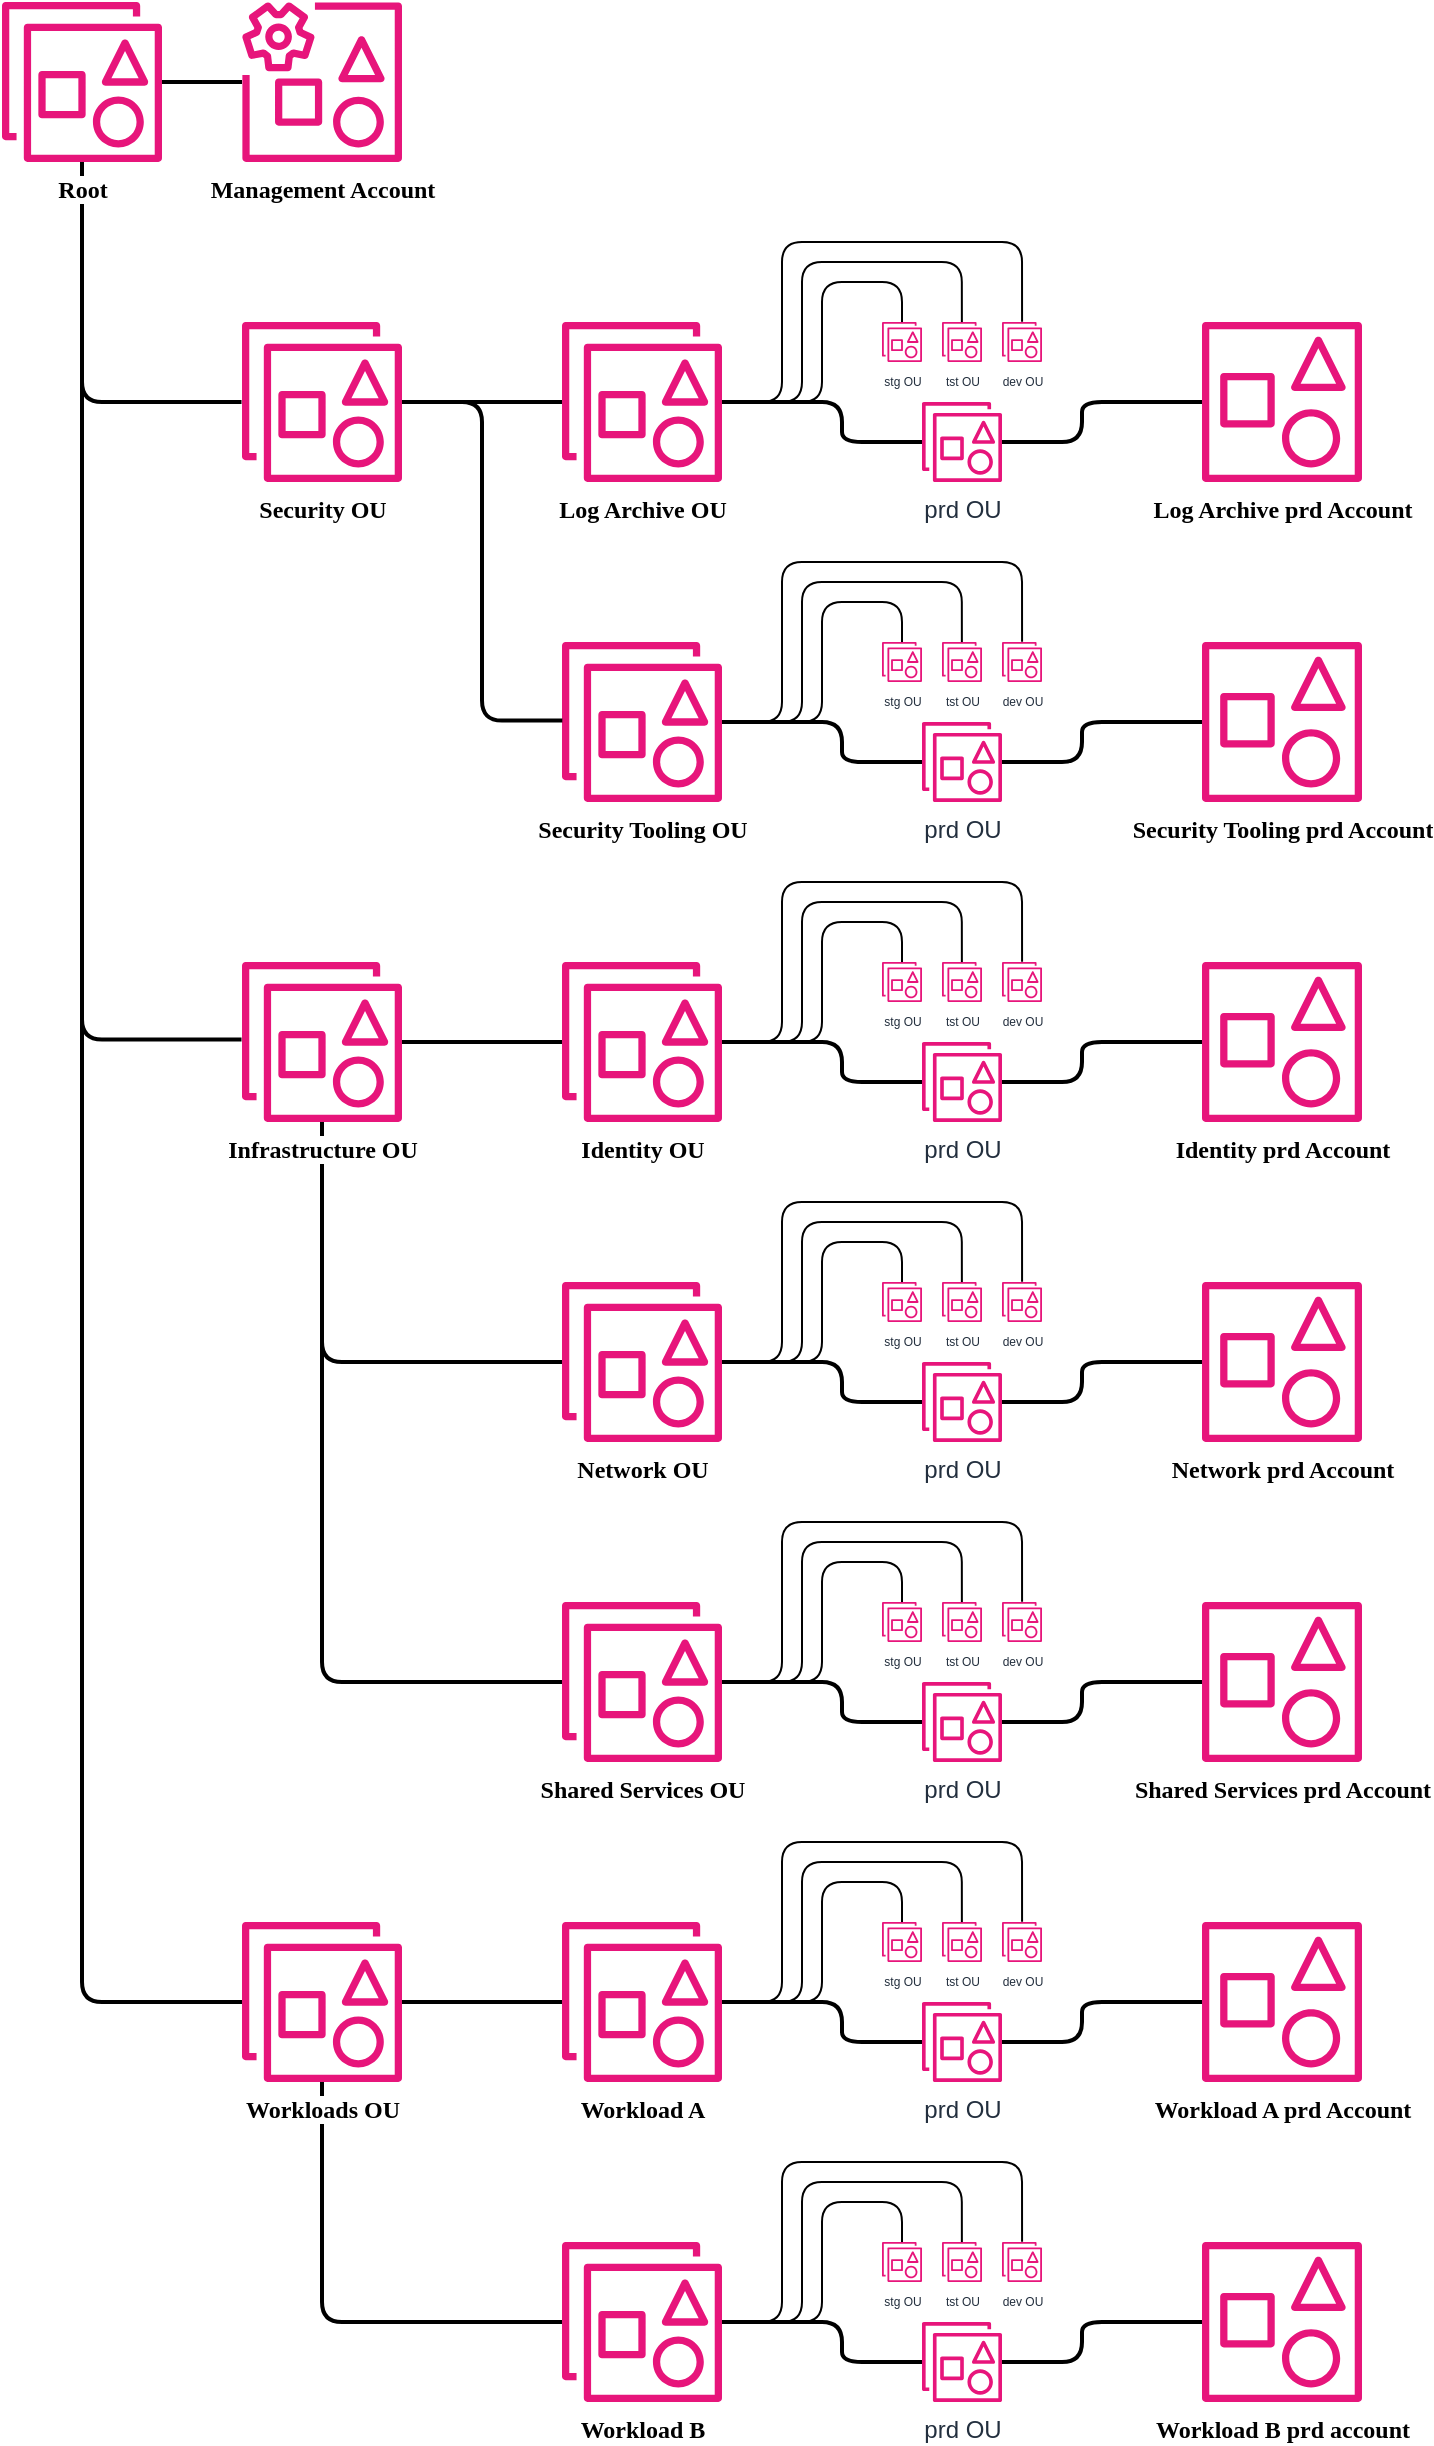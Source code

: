 <mxfile version="28.0.7">
  <diagram name="Page-1" id="s8bUbqmI-ez_2oZm3hSs">
    <mxGraphModel dx="2514" dy="1760" grid="1" gridSize="10" guides="1" tooltips="1" connect="1" arrows="1" fold="1" page="1" pageScale="1" pageWidth="850" pageHeight="1100" math="0" shadow="0">
      <root>
        <mxCell id="0" />
        <mxCell id="1" parent="0" />
        <mxCell id="Du_dBiRHnJMabGxFBM2_-91" style="edgeStyle=orthogonalEdgeStyle;rounded=1;orthogonalLoop=1;jettySize=auto;html=1;entryX=-0.003;entryY=0.5;entryDx=0;entryDy=0;entryPerimeter=0;endArrow=none;endFill=0;curved=0;strokeWidth=2;" edge="1" parent="1" source="JzUaVsV2Zrz4U57TL4If-20" target="JzUaVsV2Zrz4U57TL4If-4">
          <mxGeometry relative="1" as="geometry">
            <Array as="points">
              <mxPoint x="80" y="240" />
            </Array>
          </mxGeometry>
        </mxCell>
        <mxCell id="Du_dBiRHnJMabGxFBM2_-92" style="edgeStyle=orthogonalEdgeStyle;rounded=1;orthogonalLoop=1;jettySize=auto;html=1;entryX=-0.003;entryY=0.485;entryDx=0;entryDy=0;entryPerimeter=0;endArrow=none;endFill=0;curved=0;strokeWidth=2;" edge="1" parent="1" source="JzUaVsV2Zrz4U57TL4If-20" target="JzUaVsV2Zrz4U57TL4If-7">
          <mxGeometry relative="1" as="geometry">
            <Array as="points">
              <mxPoint x="80" y="559" />
            </Array>
          </mxGeometry>
        </mxCell>
        <mxCell id="Du_dBiRHnJMabGxFBM2_-94" style="edgeStyle=orthogonalEdgeStyle;rounded=1;orthogonalLoop=1;jettySize=auto;html=1;endArrow=none;endFill=0;curved=0;labelBackgroundColor=default;strokeWidth=2;" edge="1" parent="1" source="JzUaVsV2Zrz4U57TL4If-20" target="JzUaVsV2Zrz4U57TL4If-12">
          <mxGeometry relative="1" as="geometry">
            <mxPoint x="140" y="1040" as="targetPoint" />
            <Array as="points">
              <mxPoint x="80" y="1040" />
            </Array>
          </mxGeometry>
        </mxCell>
        <mxCell id="Du_dBiRHnJMabGxFBM2_-89" style="edgeStyle=orthogonalEdgeStyle;rounded=0;orthogonalLoop=1;jettySize=auto;html=1;endArrow=none;endFill=0;strokeWidth=2;" edge="1" parent="1" source="JzUaVsV2Zrz4U57TL4If-1" target="JzUaVsV2Zrz4U57TL4If-20">
          <mxGeometry relative="1" as="geometry" />
        </mxCell>
        <mxCell id="JzUaVsV2Zrz4U57TL4If-1" value="Management Account" style="sketch=0;outlineConnect=0;fontColor=#000000;gradientColor=none;fillColor=#E7157B;strokeColor=#F0F6FC;dashed=0;verticalLabelPosition=bottom;verticalAlign=top;align=center;html=1;fontSize=12;fontStyle=1;aspect=fixed;pointerEvents=1;shape=mxgraph.aws4.organizations_management_account2;labelBackgroundColor=default;fontFamily=Lucida Console;" parent="1" vertex="1">
          <mxGeometry x="160" y="40" width="80" height="80" as="geometry" />
        </mxCell>
        <mxCell id="Du_dBiRHnJMabGxFBM2_-96" style="edgeStyle=orthogonalEdgeStyle;rounded=0;orthogonalLoop=1;jettySize=auto;html=1;endArrow=none;endFill=0;strokeWidth=2;" edge="1" parent="1" source="JzUaVsV2Zrz4U57TL4If-4" target="JzUaVsV2Zrz4U57TL4If-40">
          <mxGeometry relative="1" as="geometry" />
        </mxCell>
        <mxCell id="JzUaVsV2Zrz4U57TL4If-4" value="Security OU" style="sketch=0;outlineConnect=0;fontColor=#000000;gradientColor=none;fillColor=#E7157B;strokeColor=#F0F6FC;dashed=0;verticalLabelPosition=bottom;verticalAlign=top;align=center;html=1;fontSize=12;fontStyle=1;aspect=fixed;pointerEvents=1;shape=mxgraph.aws4.organizations_organizational_unit2;labelBackgroundColor=default;fontFamily=Lucida Console;" parent="1" vertex="1">
          <mxGeometry x="160" y="200" width="80" height="80" as="geometry" />
        </mxCell>
        <mxCell id="Du_dBiRHnJMabGxFBM2_-98" style="edgeStyle=orthogonalEdgeStyle;rounded=0;orthogonalLoop=1;jettySize=auto;html=1;endArrow=none;endFill=0;strokeWidth=2;" edge="1" parent="1" source="JzUaVsV2Zrz4U57TL4If-7" target="JzUaVsV2Zrz4U57TL4If-42">
          <mxGeometry relative="1" as="geometry" />
        </mxCell>
        <mxCell id="Du_dBiRHnJMabGxFBM2_-99" style="edgeStyle=orthogonalEdgeStyle;rounded=1;orthogonalLoop=1;jettySize=auto;html=1;endArrow=none;endFill=0;curved=0;strokeWidth=2;" edge="1" parent="1" source="JzUaVsV2Zrz4U57TL4If-7" target="JzUaVsV2Zrz4U57TL4If-43">
          <mxGeometry relative="1" as="geometry">
            <Array as="points">
              <mxPoint x="200" y="720" />
            </Array>
          </mxGeometry>
        </mxCell>
        <mxCell id="Du_dBiRHnJMabGxFBM2_-100" style="edgeStyle=orthogonalEdgeStyle;rounded=1;orthogonalLoop=1;jettySize=auto;html=1;endArrow=none;endFill=0;curved=0;strokeWidth=2;" edge="1" parent="1" source="JzUaVsV2Zrz4U57TL4If-7" target="JzUaVsV2Zrz4U57TL4If-44">
          <mxGeometry relative="1" as="geometry">
            <Array as="points">
              <mxPoint x="200" y="880" />
            </Array>
          </mxGeometry>
        </mxCell>
        <mxCell id="JzUaVsV2Zrz4U57TL4If-7" value="Infrastructure OU" style="sketch=0;outlineConnect=0;fontColor=#000000;gradientColor=none;fillColor=#E7157B;strokeColor=#F0F6FC;dashed=0;verticalLabelPosition=bottom;verticalAlign=top;align=center;html=1;fontSize=12;fontStyle=1;aspect=fixed;pointerEvents=1;shape=mxgraph.aws4.organizations_organizational_unit2;labelBackgroundColor=default;fontFamily=Lucida Console;" parent="1" vertex="1">
          <mxGeometry x="160" y="520" width="80" height="80" as="geometry" />
        </mxCell>
        <mxCell id="Du_dBiRHnJMabGxFBM2_-102" style="edgeStyle=orthogonalEdgeStyle;rounded=0;orthogonalLoop=1;jettySize=auto;html=1;endArrow=none;endFill=0;strokeWidth=2;" edge="1" parent="1" source="JzUaVsV2Zrz4U57TL4If-12" target="Du_dBiRHnJMabGxFBM2_-65">
          <mxGeometry relative="1" as="geometry" />
        </mxCell>
        <mxCell id="Du_dBiRHnJMabGxFBM2_-103" style="edgeStyle=orthogonalEdgeStyle;rounded=1;orthogonalLoop=1;jettySize=auto;html=1;endArrow=none;endFill=0;curved=0;strokeWidth=2;" edge="1" parent="1" source="JzUaVsV2Zrz4U57TL4If-12" target="Du_dBiRHnJMabGxFBM2_-66">
          <mxGeometry relative="1" as="geometry">
            <Array as="points">
              <mxPoint x="200" y="1200" />
            </Array>
          </mxGeometry>
        </mxCell>
        <mxCell id="JzUaVsV2Zrz4U57TL4If-12" value="&lt;div&gt;Workloads OU&lt;/div&gt;" style="sketch=0;outlineConnect=0;fontColor=#000000;gradientColor=none;fillColor=#E7157B;strokeColor=#F0F6FC;dashed=0;verticalLabelPosition=bottom;verticalAlign=top;align=center;html=1;fontSize=12;fontStyle=1;aspect=fixed;pointerEvents=1;shape=mxgraph.aws4.organizations_organizational_unit2;labelBackgroundColor=default;fontFamily=Lucida Console;" parent="1" vertex="1">
          <mxGeometry x="160" y="1000" width="80" height="80" as="geometry" />
        </mxCell>
        <mxCell id="JzUaVsV2Zrz4U57TL4If-20" value="Root" style="sketch=0;outlineConnect=0;fontColor=default;gradientColor=none;fillColor=#E7157B;strokeColor=#F0F6FC;dashed=0;verticalLabelPosition=bottom;verticalAlign=top;align=center;html=1;fontSize=12;fontStyle=1;aspect=fixed;pointerEvents=1;shape=mxgraph.aws4.organizations_organizational_unit2;labelBackgroundColor=default;fontFamily=Lucida Console;labelBorderColor=none;textShadow=0;" parent="1" vertex="1">
          <mxGeometry x="40" y="40" width="80" height="80" as="geometry" />
        </mxCell>
        <mxCell id="JzUaVsV2Zrz4U57TL4If-21" value="Log Archive prd Account" style="sketch=0;outlineConnect=0;fontColor=#000000;gradientColor=none;fillColor=#E7157B;strokeColor=#F0F6FC;dashed=0;verticalLabelPosition=bottom;verticalAlign=top;align=center;html=1;fontSize=12;fontStyle=1;aspect=fixed;pointerEvents=1;shape=mxgraph.aws4.organizations_account2;labelBackgroundColor=default;fontFamily=Lucida Console;" parent="1" vertex="1">
          <mxGeometry x="640" y="200" width="80" height="80" as="geometry" />
        </mxCell>
        <mxCell id="JzUaVsV2Zrz4U57TL4If-34" value="stg OU" style="sketch=0;outlineConnect=0;fontColor=#232F3E;gradientColor=none;fillColor=#E7157B;strokeColor=none;dashed=0;verticalLabelPosition=bottom;verticalAlign=top;align=center;html=1;fontSize=6;fontStyle=0;aspect=fixed;pointerEvents=1;shape=mxgraph.aws4.organizations_organizational_unit2;" parent="1" vertex="1">
          <mxGeometry x="480" y="200" width="20" height="20" as="geometry" />
        </mxCell>
        <mxCell id="JzUaVsV2Zrz4U57TL4If-36" value="tst OU" style="sketch=0;outlineConnect=0;fontColor=#232F3E;gradientColor=none;fillColor=#E7157B;strokeColor=none;dashed=0;verticalLabelPosition=bottom;verticalAlign=top;align=center;html=1;fontSize=6;fontStyle=0;aspect=fixed;pointerEvents=1;shape=mxgraph.aws4.organizations_organizational_unit2;shadow=0;" parent="1" vertex="1">
          <mxGeometry x="510" y="200" width="20" height="20" as="geometry" />
        </mxCell>
        <mxCell id="JzUaVsV2Zrz4U57TL4If-37" value="dev OU" style="sketch=0;outlineConnect=0;fontColor=#232F3E;gradientColor=none;fillColor=#E7157B;strokeColor=none;dashed=0;verticalLabelPosition=bottom;verticalAlign=top;align=center;html=1;fontSize=6;fontStyle=0;aspect=fixed;pointerEvents=1;shape=mxgraph.aws4.organizations_organizational_unit2;" parent="1" vertex="1">
          <mxGeometry x="540" y="200" width="20" height="20" as="geometry" />
        </mxCell>
        <mxCell id="Du_dBiRHnJMabGxFBM2_-3" style="edgeStyle=orthogonalEdgeStyle;rounded=1;orthogonalLoop=1;jettySize=auto;html=1;endArrow=none;endFill=0;curved=0;strokeWidth=2;" edge="1" parent="1" source="JzUaVsV2Zrz4U57TL4If-39" target="JzUaVsV2Zrz4U57TL4If-21">
          <mxGeometry relative="1" as="geometry">
            <Array as="points">
              <mxPoint x="580" y="260" />
              <mxPoint x="580" y="240" />
            </Array>
          </mxGeometry>
        </mxCell>
        <mxCell id="JzUaVsV2Zrz4U57TL4If-39" value="prd OU" style="sketch=0;outlineConnect=0;fontColor=#232F3E;gradientColor=none;fillColor=#E7157B;strokeColor=none;dashed=0;verticalLabelPosition=bottom;verticalAlign=top;align=center;html=1;fontSize=12;fontStyle=0;aspect=fixed;pointerEvents=1;shape=mxgraph.aws4.organizations_organizational_unit2;" parent="1" vertex="1">
          <mxGeometry x="500" y="240" width="40" height="40" as="geometry" />
        </mxCell>
        <mxCell id="JzUaVsV2Zrz4U57TL4If-45" style="edgeStyle=orthogonalEdgeStyle;rounded=1;orthogonalLoop=1;jettySize=auto;html=1;curved=0;endArrow=none;endFill=0;strokeWidth=2;" parent="1" source="JzUaVsV2Zrz4U57TL4If-40" target="JzUaVsV2Zrz4U57TL4If-39" edge="1">
          <mxGeometry relative="1" as="geometry">
            <Array as="points">
              <mxPoint x="460" y="240" />
              <mxPoint x="460" y="260" />
            </Array>
          </mxGeometry>
        </mxCell>
        <mxCell id="JzUaVsV2Zrz4U57TL4If-40" value="Log Archive OU" style="sketch=0;outlineConnect=0;fontColor=#000000;gradientColor=none;fillColor=#E7157B;strokeColor=#F0F6FC;dashed=0;verticalLabelPosition=bottom;verticalAlign=top;align=center;html=1;fontSize=12;fontStyle=1;aspect=fixed;pointerEvents=1;shape=mxgraph.aws4.organizations_organizational_unit2;labelBackgroundColor=default;fontFamily=Lucida Console;" parent="1" vertex="1">
          <mxGeometry x="320" y="200" width="80" height="80" as="geometry" />
        </mxCell>
        <mxCell id="JzUaVsV2Zrz4U57TL4If-41" value="Security Tooling OU" style="sketch=0;outlineConnect=0;fontColor=#000000;gradientColor=none;fillColor=#E7157B;strokeColor=#F0F6FC;dashed=0;verticalLabelPosition=bottom;verticalAlign=top;align=center;html=1;fontSize=12;fontStyle=1;aspect=fixed;pointerEvents=1;shape=mxgraph.aws4.organizations_organizational_unit2;labelBackgroundColor=default;fontFamily=Lucida Console;" parent="1" vertex="1">
          <mxGeometry x="320" y="360" width="80" height="80" as="geometry" />
        </mxCell>
        <mxCell id="JzUaVsV2Zrz4U57TL4If-42" value="Identity OU" style="sketch=0;outlineConnect=0;fontColor=#000000;gradientColor=none;fillColor=#E7157B;strokeColor=#F0F6FC;dashed=0;verticalLabelPosition=bottom;verticalAlign=top;align=center;html=1;fontSize=12;fontStyle=1;aspect=fixed;pointerEvents=1;shape=mxgraph.aws4.organizations_organizational_unit2;labelBackgroundColor=default;fontFamily=Lucida Console;" parent="1" vertex="1">
          <mxGeometry x="320" y="520" width="80" height="80" as="geometry" />
        </mxCell>
        <mxCell id="JzUaVsV2Zrz4U57TL4If-43" value="Network OU" style="sketch=0;outlineConnect=0;fontColor=#000000;gradientColor=none;fillColor=#E7157B;strokeColor=#F0F6FC;dashed=0;verticalLabelPosition=bottom;verticalAlign=top;align=center;html=1;fontSize=12;fontStyle=1;aspect=fixed;pointerEvents=1;shape=mxgraph.aws4.organizations_organizational_unit2;labelBackgroundColor=default;fontFamily=Lucida Console;" parent="1" vertex="1">
          <mxGeometry x="320" y="680" width="80" height="80" as="geometry" />
        </mxCell>
        <mxCell id="JzUaVsV2Zrz4U57TL4If-44" value="Shared Services OU" style="sketch=0;outlineConnect=0;fontColor=#000000;gradientColor=none;fillColor=#E7157B;strokeColor=#F0F6FC;dashed=0;verticalLabelPosition=bottom;verticalAlign=top;align=center;html=1;fontSize=12;fontStyle=1;aspect=fixed;pointerEvents=1;shape=mxgraph.aws4.organizations_organizational_unit2;labelBackgroundColor=default;fontFamily=Lucida Console;" parent="1" vertex="1">
          <mxGeometry x="320" y="840" width="80" height="80" as="geometry" />
        </mxCell>
        <mxCell id="JzUaVsV2Zrz4U57TL4If-47" style="edgeStyle=orthogonalEdgeStyle;rounded=1;orthogonalLoop=1;jettySize=auto;html=1;entryX=0.497;entryY=-0.003;entryDx=0;entryDy=0;entryPerimeter=0;curved=0;endArrow=none;endFill=0;" parent="1" source="JzUaVsV2Zrz4U57TL4If-40" target="JzUaVsV2Zrz4U57TL4If-36" edge="1">
          <mxGeometry relative="1" as="geometry">
            <mxPoint x="510" y="190" as="targetPoint" />
            <Array as="points">
              <mxPoint x="440" y="240" />
              <mxPoint x="440" y="170" />
              <mxPoint x="520" y="170" />
            </Array>
          </mxGeometry>
        </mxCell>
        <mxCell id="JzUaVsV2Zrz4U57TL4If-48" style="edgeStyle=orthogonalEdgeStyle;rounded=1;orthogonalLoop=1;jettySize=auto;html=1;entryX=0.502;entryY=-0.009;entryDx=0;entryDy=0;entryPerimeter=0;curved=0;endArrow=none;endFill=0;" parent="1" source="JzUaVsV2Zrz4U57TL4If-40" target="JzUaVsV2Zrz4U57TL4If-37" edge="1">
          <mxGeometry relative="1" as="geometry">
            <Array as="points">
              <mxPoint x="430" y="240" />
              <mxPoint x="430" y="160" />
              <mxPoint x="550" y="160" />
            </Array>
          </mxGeometry>
        </mxCell>
        <mxCell id="Du_dBiRHnJMabGxFBM2_-2" style="edgeStyle=orthogonalEdgeStyle;rounded=1;orthogonalLoop=1;jettySize=auto;html=1;entryX=0.5;entryY=-0.003;entryDx=0;entryDy=0;entryPerimeter=0;curved=0;endArrow=none;endFill=0;" edge="1" parent="1" source="JzUaVsV2Zrz4U57TL4If-40" target="JzUaVsV2Zrz4U57TL4If-34">
          <mxGeometry relative="1" as="geometry">
            <Array as="points">
              <mxPoint x="450" y="240" />
              <mxPoint x="450" y="180" />
              <mxPoint x="490" y="180" />
            </Array>
          </mxGeometry>
        </mxCell>
        <mxCell id="Du_dBiRHnJMabGxFBM2_-15" value="Security Tooling prd Account" style="sketch=0;outlineConnect=0;fontColor=#000000;gradientColor=none;fillColor=#E7157B;strokeColor=#F0F6FC;dashed=0;verticalLabelPosition=bottom;verticalAlign=top;align=center;html=1;fontSize=12;fontStyle=1;aspect=fixed;pointerEvents=1;shape=mxgraph.aws4.organizations_account2;labelBackgroundColor=default;fontFamily=Lucida Console;" vertex="1" parent="1">
          <mxGeometry x="640" y="360" width="80" height="80" as="geometry" />
        </mxCell>
        <mxCell id="Du_dBiRHnJMabGxFBM2_-16" value="stg OU" style="sketch=0;outlineConnect=0;fontColor=#232F3E;gradientColor=none;fillColor=#E7157B;strokeColor=none;dashed=0;verticalLabelPosition=bottom;verticalAlign=top;align=center;html=1;fontSize=6;fontStyle=0;aspect=fixed;pointerEvents=1;shape=mxgraph.aws4.organizations_organizational_unit2;" vertex="1" parent="1">
          <mxGeometry x="480" y="360" width="20" height="20" as="geometry" />
        </mxCell>
        <mxCell id="Du_dBiRHnJMabGxFBM2_-17" value="tst OU" style="sketch=0;outlineConnect=0;fontColor=#232F3E;gradientColor=none;fillColor=#E7157B;strokeColor=none;dashed=0;verticalLabelPosition=bottom;verticalAlign=top;align=center;html=1;fontSize=6;fontStyle=0;aspect=fixed;pointerEvents=1;shape=mxgraph.aws4.organizations_organizational_unit2;" vertex="1" parent="1">
          <mxGeometry x="510" y="360" width="20" height="20" as="geometry" />
        </mxCell>
        <mxCell id="Du_dBiRHnJMabGxFBM2_-18" value="dev OU" style="sketch=0;outlineConnect=0;fontColor=#232F3E;gradientColor=none;fillColor=#E7157B;strokeColor=none;dashed=0;verticalLabelPosition=bottom;verticalAlign=top;align=center;html=1;fontSize=6;fontStyle=0;aspect=fixed;pointerEvents=1;shape=mxgraph.aws4.organizations_organizational_unit2;" vertex="1" parent="1">
          <mxGeometry x="540" y="360" width="20" height="20" as="geometry" />
        </mxCell>
        <mxCell id="Du_dBiRHnJMabGxFBM2_-19" style="edgeStyle=orthogonalEdgeStyle;rounded=1;orthogonalLoop=1;jettySize=auto;html=1;endArrow=none;endFill=0;curved=0;strokeWidth=2;" edge="1" parent="1" source="Du_dBiRHnJMabGxFBM2_-20" target="Du_dBiRHnJMabGxFBM2_-15">
          <mxGeometry relative="1" as="geometry">
            <Array as="points">
              <mxPoint x="580" y="420" />
              <mxPoint x="580" y="400" />
            </Array>
          </mxGeometry>
        </mxCell>
        <mxCell id="Du_dBiRHnJMabGxFBM2_-20" value="prd OU" style="sketch=0;outlineConnect=0;fontColor=#232F3E;gradientColor=none;fillColor=#E7157B;strokeColor=none;dashed=0;verticalLabelPosition=bottom;verticalAlign=top;align=center;html=1;fontSize=12;fontStyle=0;aspect=fixed;pointerEvents=1;shape=mxgraph.aws4.organizations_organizational_unit2;" vertex="1" parent="1">
          <mxGeometry x="500" y="400" width="40" height="40" as="geometry" />
        </mxCell>
        <mxCell id="Du_dBiRHnJMabGxFBM2_-21" style="edgeStyle=orthogonalEdgeStyle;rounded=1;orthogonalLoop=1;jettySize=auto;html=1;curved=0;endArrow=none;endFill=0;strokeWidth=2;" edge="1" parent="1" target="Du_dBiRHnJMabGxFBM2_-20">
          <mxGeometry relative="1" as="geometry">
            <mxPoint x="400" y="400" as="sourcePoint" />
            <Array as="points">
              <mxPoint x="460" y="400" />
              <mxPoint x="460" y="420" />
            </Array>
          </mxGeometry>
        </mxCell>
        <mxCell id="Du_dBiRHnJMabGxFBM2_-22" style="edgeStyle=orthogonalEdgeStyle;rounded=1;orthogonalLoop=1;jettySize=auto;html=1;entryX=0.497;entryY=-0.003;entryDx=0;entryDy=0;entryPerimeter=0;curved=0;endArrow=none;endFill=0;" edge="1" parent="1" target="Du_dBiRHnJMabGxFBM2_-17">
          <mxGeometry relative="1" as="geometry">
            <mxPoint x="510" y="350" as="targetPoint" />
            <mxPoint x="400" y="400" as="sourcePoint" />
            <Array as="points">
              <mxPoint x="440" y="400" />
              <mxPoint x="440" y="330" />
              <mxPoint x="520" y="330" />
            </Array>
          </mxGeometry>
        </mxCell>
        <mxCell id="Du_dBiRHnJMabGxFBM2_-23" style="edgeStyle=orthogonalEdgeStyle;rounded=1;orthogonalLoop=1;jettySize=auto;html=1;entryX=0.502;entryY=-0.009;entryDx=0;entryDy=0;entryPerimeter=0;curved=0;endArrow=none;endFill=0;" edge="1" parent="1" target="Du_dBiRHnJMabGxFBM2_-18">
          <mxGeometry relative="1" as="geometry">
            <mxPoint x="400" y="400" as="sourcePoint" />
            <Array as="points">
              <mxPoint x="430" y="400" />
              <mxPoint x="430" y="320" />
              <mxPoint x="550" y="320" />
            </Array>
          </mxGeometry>
        </mxCell>
        <mxCell id="Du_dBiRHnJMabGxFBM2_-24" style="edgeStyle=orthogonalEdgeStyle;rounded=1;orthogonalLoop=1;jettySize=auto;html=1;entryX=0.5;entryY=-0.003;entryDx=0;entryDy=0;entryPerimeter=0;curved=0;endArrow=none;endFill=0;" edge="1" parent="1" target="Du_dBiRHnJMabGxFBM2_-16">
          <mxGeometry relative="1" as="geometry">
            <mxPoint x="400" y="400" as="sourcePoint" />
            <Array as="points">
              <mxPoint x="450" y="400" />
              <mxPoint x="450" y="340" />
              <mxPoint x="490" y="340" />
            </Array>
          </mxGeometry>
        </mxCell>
        <mxCell id="Du_dBiRHnJMabGxFBM2_-25" value="Identity prd Account" style="sketch=0;outlineConnect=0;fontColor=#000000;gradientColor=none;fillColor=#E7157B;strokeColor=#F0F6FC;dashed=0;verticalLabelPosition=bottom;verticalAlign=top;align=center;html=1;fontSize=12;fontStyle=1;aspect=fixed;pointerEvents=1;shape=mxgraph.aws4.organizations_account2;labelBackgroundColor=default;fontFamily=Lucida Console;" vertex="1" parent="1">
          <mxGeometry x="640" y="520" width="80" height="80" as="geometry" />
        </mxCell>
        <mxCell id="Du_dBiRHnJMabGxFBM2_-26" value="stg OU" style="sketch=0;outlineConnect=0;fontColor=#232F3E;gradientColor=none;fillColor=#E7157B;strokeColor=none;dashed=0;verticalLabelPosition=bottom;verticalAlign=top;align=center;html=1;fontSize=6;fontStyle=0;aspect=fixed;pointerEvents=1;shape=mxgraph.aws4.organizations_organizational_unit2;" vertex="1" parent="1">
          <mxGeometry x="480" y="520" width="20" height="20" as="geometry" />
        </mxCell>
        <mxCell id="Du_dBiRHnJMabGxFBM2_-27" value="tst OU" style="sketch=0;outlineConnect=0;fontColor=#232F3E;gradientColor=none;fillColor=#E7157B;strokeColor=none;dashed=0;verticalLabelPosition=bottom;verticalAlign=top;align=center;html=1;fontSize=6;fontStyle=0;aspect=fixed;pointerEvents=1;shape=mxgraph.aws4.organizations_organizational_unit2;" vertex="1" parent="1">
          <mxGeometry x="510" y="520" width="20" height="20" as="geometry" />
        </mxCell>
        <mxCell id="Du_dBiRHnJMabGxFBM2_-28" value="dev OU" style="sketch=0;outlineConnect=0;fontColor=#232F3E;gradientColor=none;fillColor=#E7157B;strokeColor=none;dashed=0;verticalLabelPosition=bottom;verticalAlign=top;align=center;html=1;fontSize=6;fontStyle=0;aspect=fixed;pointerEvents=1;shape=mxgraph.aws4.organizations_organizational_unit2;" vertex="1" parent="1">
          <mxGeometry x="540" y="520" width="20" height="20" as="geometry" />
        </mxCell>
        <mxCell id="Du_dBiRHnJMabGxFBM2_-29" style="edgeStyle=orthogonalEdgeStyle;rounded=1;orthogonalLoop=1;jettySize=auto;html=1;endArrow=none;endFill=0;curved=0;strokeWidth=2;" edge="1" parent="1" source="Du_dBiRHnJMabGxFBM2_-30" target="Du_dBiRHnJMabGxFBM2_-25">
          <mxGeometry relative="1" as="geometry">
            <Array as="points">
              <mxPoint x="580" y="580" />
              <mxPoint x="580" y="560" />
            </Array>
          </mxGeometry>
        </mxCell>
        <mxCell id="Du_dBiRHnJMabGxFBM2_-30" value="prd OU" style="sketch=0;outlineConnect=0;fontColor=#232F3E;gradientColor=none;fillColor=#E7157B;strokeColor=none;dashed=0;verticalLabelPosition=bottom;verticalAlign=top;align=center;html=1;fontSize=12;fontStyle=0;aspect=fixed;pointerEvents=1;shape=mxgraph.aws4.organizations_organizational_unit2;" vertex="1" parent="1">
          <mxGeometry x="500" y="560" width="40" height="40" as="geometry" />
        </mxCell>
        <mxCell id="Du_dBiRHnJMabGxFBM2_-31" style="edgeStyle=orthogonalEdgeStyle;rounded=1;orthogonalLoop=1;jettySize=auto;html=1;curved=0;endArrow=none;endFill=0;strokeWidth=2;" edge="1" parent="1" target="Du_dBiRHnJMabGxFBM2_-30">
          <mxGeometry relative="1" as="geometry">
            <mxPoint x="400" y="560" as="sourcePoint" />
            <Array as="points">
              <mxPoint x="460" y="560" />
              <mxPoint x="460" y="580" />
            </Array>
          </mxGeometry>
        </mxCell>
        <mxCell id="Du_dBiRHnJMabGxFBM2_-32" style="edgeStyle=orthogonalEdgeStyle;rounded=1;orthogonalLoop=1;jettySize=auto;html=1;entryX=0.497;entryY=-0.003;entryDx=0;entryDy=0;entryPerimeter=0;curved=0;endArrow=none;endFill=0;" edge="1" parent="1" target="Du_dBiRHnJMabGxFBM2_-27">
          <mxGeometry relative="1" as="geometry">
            <mxPoint x="510" y="510" as="targetPoint" />
            <mxPoint x="400" y="560" as="sourcePoint" />
            <Array as="points">
              <mxPoint x="440" y="560" />
              <mxPoint x="440" y="490" />
              <mxPoint x="520" y="490" />
            </Array>
          </mxGeometry>
        </mxCell>
        <mxCell id="Du_dBiRHnJMabGxFBM2_-33" style="edgeStyle=orthogonalEdgeStyle;rounded=1;orthogonalLoop=1;jettySize=auto;html=1;entryX=0.502;entryY=-0.009;entryDx=0;entryDy=0;entryPerimeter=0;curved=0;endArrow=none;endFill=0;" edge="1" parent="1" target="Du_dBiRHnJMabGxFBM2_-28">
          <mxGeometry relative="1" as="geometry">
            <mxPoint x="400" y="560" as="sourcePoint" />
            <Array as="points">
              <mxPoint x="430" y="560" />
              <mxPoint x="430" y="480" />
              <mxPoint x="550" y="480" />
            </Array>
          </mxGeometry>
        </mxCell>
        <mxCell id="Du_dBiRHnJMabGxFBM2_-34" style="edgeStyle=orthogonalEdgeStyle;rounded=1;orthogonalLoop=1;jettySize=auto;html=1;entryX=0.5;entryY=-0.003;entryDx=0;entryDy=0;entryPerimeter=0;curved=0;endArrow=none;endFill=0;" edge="1" parent="1" target="Du_dBiRHnJMabGxFBM2_-26">
          <mxGeometry relative="1" as="geometry">
            <mxPoint x="400" y="560" as="sourcePoint" />
            <Array as="points">
              <mxPoint x="450" y="560" />
              <mxPoint x="450" y="500" />
              <mxPoint x="490" y="500" />
            </Array>
          </mxGeometry>
        </mxCell>
        <mxCell id="Du_dBiRHnJMabGxFBM2_-35" value="Network prd Account" style="sketch=0;outlineConnect=0;fontColor=#000000;gradientColor=none;fillColor=#E7157B;strokeColor=#F0F6FC;dashed=0;verticalLabelPosition=bottom;verticalAlign=top;align=center;html=1;fontSize=12;fontStyle=1;aspect=fixed;pointerEvents=1;shape=mxgraph.aws4.organizations_account2;labelBackgroundColor=default;fontFamily=Lucida Console;" vertex="1" parent="1">
          <mxGeometry x="640" y="680" width="80" height="80" as="geometry" />
        </mxCell>
        <mxCell id="Du_dBiRHnJMabGxFBM2_-36" value="stg OU" style="sketch=0;outlineConnect=0;fontColor=#232F3E;gradientColor=none;fillColor=#E7157B;strokeColor=none;dashed=0;verticalLabelPosition=bottom;verticalAlign=top;align=center;html=1;fontSize=6;fontStyle=0;aspect=fixed;pointerEvents=1;shape=mxgraph.aws4.organizations_organizational_unit2;" vertex="1" parent="1">
          <mxGeometry x="480" y="680" width="20" height="20" as="geometry" />
        </mxCell>
        <mxCell id="Du_dBiRHnJMabGxFBM2_-37" value="tst OU" style="sketch=0;outlineConnect=0;fontColor=#232F3E;gradientColor=none;fillColor=#E7157B;strokeColor=none;dashed=0;verticalLabelPosition=bottom;verticalAlign=top;align=center;html=1;fontSize=6;fontStyle=0;aspect=fixed;pointerEvents=1;shape=mxgraph.aws4.organizations_organizational_unit2;" vertex="1" parent="1">
          <mxGeometry x="510" y="680" width="20" height="20" as="geometry" />
        </mxCell>
        <mxCell id="Du_dBiRHnJMabGxFBM2_-38" value="dev OU" style="sketch=0;outlineConnect=0;fontColor=#232F3E;gradientColor=none;fillColor=#E7157B;strokeColor=none;dashed=0;verticalLabelPosition=bottom;verticalAlign=top;align=center;html=1;fontSize=6;fontStyle=0;aspect=fixed;pointerEvents=1;shape=mxgraph.aws4.organizations_organizational_unit2;" vertex="1" parent="1">
          <mxGeometry x="540" y="680" width="20" height="20" as="geometry" />
        </mxCell>
        <mxCell id="Du_dBiRHnJMabGxFBM2_-39" style="edgeStyle=orthogonalEdgeStyle;rounded=1;orthogonalLoop=1;jettySize=auto;html=1;endArrow=none;endFill=0;curved=0;strokeWidth=2;" edge="1" parent="1" source="Du_dBiRHnJMabGxFBM2_-40" target="Du_dBiRHnJMabGxFBM2_-35">
          <mxGeometry relative="1" as="geometry">
            <Array as="points">
              <mxPoint x="580" y="740" />
              <mxPoint x="580" y="720" />
            </Array>
          </mxGeometry>
        </mxCell>
        <mxCell id="Du_dBiRHnJMabGxFBM2_-40" value="prd OU" style="sketch=0;outlineConnect=0;fontColor=#232F3E;gradientColor=none;fillColor=#E7157B;strokeColor=none;dashed=0;verticalLabelPosition=bottom;verticalAlign=top;align=center;html=1;fontSize=12;fontStyle=0;aspect=fixed;pointerEvents=1;shape=mxgraph.aws4.organizations_organizational_unit2;" vertex="1" parent="1">
          <mxGeometry x="500" y="720" width="40" height="40" as="geometry" />
        </mxCell>
        <mxCell id="Du_dBiRHnJMabGxFBM2_-41" style="edgeStyle=orthogonalEdgeStyle;rounded=1;orthogonalLoop=1;jettySize=auto;html=1;curved=0;endArrow=none;endFill=0;strokeWidth=2;" edge="1" parent="1" target="Du_dBiRHnJMabGxFBM2_-40">
          <mxGeometry relative="1" as="geometry">
            <mxPoint x="400" y="720" as="sourcePoint" />
            <Array as="points">
              <mxPoint x="460" y="720" />
              <mxPoint x="460" y="740" />
            </Array>
          </mxGeometry>
        </mxCell>
        <mxCell id="Du_dBiRHnJMabGxFBM2_-42" style="edgeStyle=orthogonalEdgeStyle;rounded=1;orthogonalLoop=1;jettySize=auto;html=1;entryX=0.497;entryY=-0.003;entryDx=0;entryDy=0;entryPerimeter=0;curved=0;endArrow=none;endFill=0;" edge="1" parent="1" target="Du_dBiRHnJMabGxFBM2_-37">
          <mxGeometry relative="1" as="geometry">
            <mxPoint x="510" y="670" as="targetPoint" />
            <mxPoint x="400" y="720" as="sourcePoint" />
            <Array as="points">
              <mxPoint x="440" y="720" />
              <mxPoint x="440" y="650" />
              <mxPoint x="520" y="650" />
            </Array>
          </mxGeometry>
        </mxCell>
        <mxCell id="Du_dBiRHnJMabGxFBM2_-43" style="edgeStyle=orthogonalEdgeStyle;rounded=1;orthogonalLoop=1;jettySize=auto;html=1;entryX=0.502;entryY=-0.009;entryDx=0;entryDy=0;entryPerimeter=0;curved=0;endArrow=none;endFill=0;" edge="1" parent="1" target="Du_dBiRHnJMabGxFBM2_-38">
          <mxGeometry relative="1" as="geometry">
            <mxPoint x="400" y="720" as="sourcePoint" />
            <Array as="points">
              <mxPoint x="430" y="720" />
              <mxPoint x="430" y="640" />
              <mxPoint x="550" y="640" />
            </Array>
          </mxGeometry>
        </mxCell>
        <mxCell id="Du_dBiRHnJMabGxFBM2_-44" style="edgeStyle=orthogonalEdgeStyle;rounded=1;orthogonalLoop=1;jettySize=auto;html=1;entryX=0.5;entryY=-0.003;entryDx=0;entryDy=0;entryPerimeter=0;curved=0;endArrow=none;endFill=0;" edge="1" parent="1" target="Du_dBiRHnJMabGxFBM2_-36">
          <mxGeometry relative="1" as="geometry">
            <mxPoint x="400" y="720" as="sourcePoint" />
            <Array as="points">
              <mxPoint x="450" y="720" />
              <mxPoint x="450" y="660" />
              <mxPoint x="490" y="660" />
            </Array>
          </mxGeometry>
        </mxCell>
        <mxCell id="Du_dBiRHnJMabGxFBM2_-45" value="Shared Services prd Account" style="sketch=0;outlineConnect=0;fontColor=#000000;gradientColor=none;fillColor=#E7157B;strokeColor=#F0F6FC;dashed=0;verticalLabelPosition=bottom;verticalAlign=top;align=center;html=1;fontSize=12;fontStyle=1;aspect=fixed;pointerEvents=1;shape=mxgraph.aws4.organizations_account2;labelBackgroundColor=default;fontFamily=Lucida Console;" vertex="1" parent="1">
          <mxGeometry x="640" y="840" width="80" height="80" as="geometry" />
        </mxCell>
        <mxCell id="Du_dBiRHnJMabGxFBM2_-46" value="stg OU" style="sketch=0;outlineConnect=0;fontColor=#232F3E;gradientColor=none;fillColor=#E7157B;strokeColor=none;dashed=0;verticalLabelPosition=bottom;verticalAlign=top;align=center;html=1;fontSize=6;fontStyle=0;aspect=fixed;pointerEvents=1;shape=mxgraph.aws4.organizations_organizational_unit2;" vertex="1" parent="1">
          <mxGeometry x="480" y="840" width="20" height="20" as="geometry" />
        </mxCell>
        <mxCell id="Du_dBiRHnJMabGxFBM2_-47" value="tst OU" style="sketch=0;outlineConnect=0;fontColor=#232F3E;gradientColor=none;fillColor=#E7157B;strokeColor=none;dashed=0;verticalLabelPosition=bottom;verticalAlign=top;align=center;html=1;fontSize=6;fontStyle=0;aspect=fixed;pointerEvents=1;shape=mxgraph.aws4.organizations_organizational_unit2;" vertex="1" parent="1">
          <mxGeometry x="510" y="840" width="20" height="20" as="geometry" />
        </mxCell>
        <mxCell id="Du_dBiRHnJMabGxFBM2_-48" value="dev OU" style="sketch=0;outlineConnect=0;fontColor=#232F3E;gradientColor=none;fillColor=#E7157B;strokeColor=none;dashed=0;verticalLabelPosition=bottom;verticalAlign=top;align=center;html=1;fontSize=6;fontStyle=0;aspect=fixed;pointerEvents=1;shape=mxgraph.aws4.organizations_organizational_unit2;" vertex="1" parent="1">
          <mxGeometry x="540" y="840" width="20" height="20" as="geometry" />
        </mxCell>
        <mxCell id="Du_dBiRHnJMabGxFBM2_-49" style="edgeStyle=orthogonalEdgeStyle;rounded=1;orthogonalLoop=1;jettySize=auto;html=1;endArrow=none;endFill=0;curved=0;strokeWidth=2;" edge="1" parent="1" source="Du_dBiRHnJMabGxFBM2_-50" target="Du_dBiRHnJMabGxFBM2_-45">
          <mxGeometry relative="1" as="geometry">
            <Array as="points">
              <mxPoint x="580" y="900" />
              <mxPoint x="580" y="880" />
            </Array>
          </mxGeometry>
        </mxCell>
        <mxCell id="Du_dBiRHnJMabGxFBM2_-50" value="prd OU" style="sketch=0;outlineConnect=0;fontColor=#232F3E;gradientColor=none;fillColor=#E7157B;strokeColor=none;dashed=0;verticalLabelPosition=bottom;verticalAlign=top;align=center;html=1;fontSize=12;fontStyle=0;aspect=fixed;pointerEvents=1;shape=mxgraph.aws4.organizations_organizational_unit2;" vertex="1" parent="1">
          <mxGeometry x="500" y="880" width="40" height="40" as="geometry" />
        </mxCell>
        <mxCell id="Du_dBiRHnJMabGxFBM2_-51" style="edgeStyle=orthogonalEdgeStyle;rounded=1;orthogonalLoop=1;jettySize=auto;html=1;curved=0;endArrow=none;endFill=0;strokeWidth=2;" edge="1" parent="1" target="Du_dBiRHnJMabGxFBM2_-50">
          <mxGeometry relative="1" as="geometry">
            <mxPoint x="400" y="880" as="sourcePoint" />
            <Array as="points">
              <mxPoint x="460" y="880" />
              <mxPoint x="460" y="900" />
            </Array>
          </mxGeometry>
        </mxCell>
        <mxCell id="Du_dBiRHnJMabGxFBM2_-52" style="edgeStyle=orthogonalEdgeStyle;rounded=1;orthogonalLoop=1;jettySize=auto;html=1;entryX=0.497;entryY=-0.003;entryDx=0;entryDy=0;entryPerimeter=0;curved=0;endArrow=none;endFill=0;" edge="1" parent="1" target="Du_dBiRHnJMabGxFBM2_-47">
          <mxGeometry relative="1" as="geometry">
            <mxPoint x="510" y="830" as="targetPoint" />
            <mxPoint x="400" y="880" as="sourcePoint" />
            <Array as="points">
              <mxPoint x="440" y="880" />
              <mxPoint x="440" y="810" />
              <mxPoint x="520" y="810" />
            </Array>
          </mxGeometry>
        </mxCell>
        <mxCell id="Du_dBiRHnJMabGxFBM2_-53" style="edgeStyle=orthogonalEdgeStyle;rounded=1;orthogonalLoop=1;jettySize=auto;html=1;entryX=0.502;entryY=-0.009;entryDx=0;entryDy=0;entryPerimeter=0;curved=0;endArrow=none;endFill=0;" edge="1" parent="1" target="Du_dBiRHnJMabGxFBM2_-48">
          <mxGeometry relative="1" as="geometry">
            <mxPoint x="400" y="880" as="sourcePoint" />
            <Array as="points">
              <mxPoint x="430" y="880" />
              <mxPoint x="430" y="800" />
              <mxPoint x="550" y="800" />
            </Array>
          </mxGeometry>
        </mxCell>
        <mxCell id="Du_dBiRHnJMabGxFBM2_-54" style="edgeStyle=orthogonalEdgeStyle;rounded=1;orthogonalLoop=1;jettySize=auto;html=1;entryX=0.5;entryY=-0.003;entryDx=0;entryDy=0;entryPerimeter=0;curved=0;endArrow=none;endFill=0;" edge="1" parent="1" target="Du_dBiRHnJMabGxFBM2_-46">
          <mxGeometry relative="1" as="geometry">
            <mxPoint x="400" y="880" as="sourcePoint" />
            <Array as="points">
              <mxPoint x="450" y="880" />
              <mxPoint x="450" y="820" />
              <mxPoint x="490" y="820" />
            </Array>
          </mxGeometry>
        </mxCell>
        <mxCell id="Du_dBiRHnJMabGxFBM2_-55" value="Workload A prd Account" style="sketch=0;outlineConnect=0;fontColor=#000000;gradientColor=none;fillColor=#E7157B;strokeColor=#F0F6FC;dashed=0;verticalLabelPosition=bottom;verticalAlign=top;align=center;html=1;fontSize=12;fontStyle=1;aspect=fixed;pointerEvents=1;shape=mxgraph.aws4.organizations_account2;labelBackgroundColor=default;fontFamily=Lucida Console;" vertex="1" parent="1">
          <mxGeometry x="640" y="1000" width="80" height="80" as="geometry" />
        </mxCell>
        <mxCell id="Du_dBiRHnJMabGxFBM2_-56" value="stg OU" style="sketch=0;outlineConnect=0;fontColor=#232F3E;gradientColor=none;fillColor=#E7157B;strokeColor=none;dashed=0;verticalLabelPosition=bottom;verticalAlign=top;align=center;html=1;fontSize=6;fontStyle=0;aspect=fixed;pointerEvents=1;shape=mxgraph.aws4.organizations_organizational_unit2;" vertex="1" parent="1">
          <mxGeometry x="480" y="1000" width="20" height="20" as="geometry" />
        </mxCell>
        <mxCell id="Du_dBiRHnJMabGxFBM2_-57" value="tst OU" style="sketch=0;outlineConnect=0;fontColor=#232F3E;gradientColor=none;fillColor=#E7157B;strokeColor=none;dashed=0;verticalLabelPosition=bottom;verticalAlign=top;align=center;html=1;fontSize=6;fontStyle=0;aspect=fixed;pointerEvents=1;shape=mxgraph.aws4.organizations_organizational_unit2;" vertex="1" parent="1">
          <mxGeometry x="510" y="1000" width="20" height="20" as="geometry" />
        </mxCell>
        <mxCell id="Du_dBiRHnJMabGxFBM2_-58" value="dev OU" style="sketch=0;outlineConnect=0;fontColor=#232F3E;gradientColor=none;fillColor=#E7157B;strokeColor=none;dashed=0;verticalLabelPosition=bottom;verticalAlign=top;align=center;html=1;fontSize=6;fontStyle=0;aspect=fixed;pointerEvents=1;shape=mxgraph.aws4.organizations_organizational_unit2;" vertex="1" parent="1">
          <mxGeometry x="540" y="1000" width="20" height="20" as="geometry" />
        </mxCell>
        <mxCell id="Du_dBiRHnJMabGxFBM2_-59" style="edgeStyle=orthogonalEdgeStyle;rounded=1;orthogonalLoop=1;jettySize=auto;html=1;endArrow=none;endFill=0;curved=0;strokeWidth=2;" edge="1" parent="1" source="Du_dBiRHnJMabGxFBM2_-60" target="Du_dBiRHnJMabGxFBM2_-55">
          <mxGeometry relative="1" as="geometry">
            <Array as="points">
              <mxPoint x="580" y="1060" />
              <mxPoint x="580" y="1040" />
            </Array>
          </mxGeometry>
        </mxCell>
        <mxCell id="Du_dBiRHnJMabGxFBM2_-60" value="prd OU" style="sketch=0;outlineConnect=0;fontColor=#232F3E;gradientColor=none;fillColor=#E7157B;strokeColor=none;dashed=0;verticalLabelPosition=bottom;verticalAlign=top;align=center;html=1;fontSize=12;fontStyle=0;aspect=fixed;pointerEvents=1;shape=mxgraph.aws4.organizations_organizational_unit2;" vertex="1" parent="1">
          <mxGeometry x="500" y="1040" width="40" height="40" as="geometry" />
        </mxCell>
        <mxCell id="Du_dBiRHnJMabGxFBM2_-61" style="edgeStyle=orthogonalEdgeStyle;rounded=1;orthogonalLoop=1;jettySize=auto;html=1;curved=0;endArrow=none;endFill=0;strokeWidth=2;" edge="1" parent="1" target="Du_dBiRHnJMabGxFBM2_-60">
          <mxGeometry relative="1" as="geometry">
            <mxPoint x="400" y="1040" as="sourcePoint" />
            <Array as="points">
              <mxPoint x="460" y="1040" />
              <mxPoint x="460" y="1060" />
            </Array>
          </mxGeometry>
        </mxCell>
        <mxCell id="Du_dBiRHnJMabGxFBM2_-62" style="edgeStyle=orthogonalEdgeStyle;rounded=1;orthogonalLoop=1;jettySize=auto;html=1;entryX=0.497;entryY=-0.003;entryDx=0;entryDy=0;entryPerimeter=0;curved=0;endArrow=none;endFill=0;" edge="1" parent="1" target="Du_dBiRHnJMabGxFBM2_-57">
          <mxGeometry relative="1" as="geometry">
            <mxPoint x="510" y="990" as="targetPoint" />
            <mxPoint x="400" y="1040" as="sourcePoint" />
            <Array as="points">
              <mxPoint x="440" y="1040" />
              <mxPoint x="440" y="970" />
              <mxPoint x="520" y="970" />
            </Array>
          </mxGeometry>
        </mxCell>
        <mxCell id="Du_dBiRHnJMabGxFBM2_-63" style="edgeStyle=orthogonalEdgeStyle;rounded=1;orthogonalLoop=1;jettySize=auto;html=1;entryX=0.502;entryY=-0.009;entryDx=0;entryDy=0;entryPerimeter=0;curved=0;endArrow=none;endFill=0;" edge="1" parent="1" target="Du_dBiRHnJMabGxFBM2_-58">
          <mxGeometry relative="1" as="geometry">
            <mxPoint x="400" y="1040" as="sourcePoint" />
            <Array as="points">
              <mxPoint x="430" y="1040" />
              <mxPoint x="430" y="960" />
              <mxPoint x="550" y="960" />
            </Array>
          </mxGeometry>
        </mxCell>
        <mxCell id="Du_dBiRHnJMabGxFBM2_-64" style="edgeStyle=orthogonalEdgeStyle;rounded=1;orthogonalLoop=1;jettySize=auto;html=1;entryX=0.5;entryY=-0.003;entryDx=0;entryDy=0;entryPerimeter=0;curved=0;endArrow=none;endFill=0;" edge="1" parent="1" target="Du_dBiRHnJMabGxFBM2_-56">
          <mxGeometry relative="1" as="geometry">
            <mxPoint x="400" y="1040" as="sourcePoint" />
            <Array as="points">
              <mxPoint x="450" y="1040" />
              <mxPoint x="450" y="980" />
              <mxPoint x="490" y="980" />
            </Array>
          </mxGeometry>
        </mxCell>
        <mxCell id="Du_dBiRHnJMabGxFBM2_-65" value="Workload A" style="sketch=0;outlineConnect=0;fontColor=#000000;gradientColor=none;fillColor=#E7157B;strokeColor=#F0F6FC;dashed=0;verticalLabelPosition=bottom;verticalAlign=top;align=center;html=1;fontSize=12;fontStyle=1;aspect=fixed;pointerEvents=1;shape=mxgraph.aws4.organizations_organizational_unit2;labelBackgroundColor=default;fontFamily=Lucida Console;" vertex="1" parent="1">
          <mxGeometry x="320" y="1000" width="80" height="80" as="geometry" />
        </mxCell>
        <mxCell id="Du_dBiRHnJMabGxFBM2_-66" value="Workload B" style="sketch=0;outlineConnect=0;fontColor=#000000;gradientColor=none;fillColor=#E7157B;strokeColor=#F0F6FC;dashed=0;verticalLabelPosition=bottom;verticalAlign=top;align=center;html=1;fontSize=12;fontStyle=1;aspect=fixed;pointerEvents=1;shape=mxgraph.aws4.organizations_organizational_unit2;labelBackgroundColor=default;fontFamily=Lucida Console;" vertex="1" parent="1">
          <mxGeometry x="320" y="1160" width="80" height="80" as="geometry" />
        </mxCell>
        <mxCell id="Du_dBiRHnJMabGxFBM2_-79" value="Workload B prd account" style="sketch=0;outlineConnect=0;fontColor=#000000;gradientColor=none;fillColor=#E7157B;strokeColor=#F0F6FC;dashed=0;verticalLabelPosition=bottom;verticalAlign=top;align=center;html=1;fontSize=12;fontStyle=1;aspect=fixed;pointerEvents=1;shape=mxgraph.aws4.organizations_account2;labelBackgroundColor=default;fontFamily=Lucida Console;" vertex="1" parent="1">
          <mxGeometry x="640" y="1160" width="80" height="80" as="geometry" />
        </mxCell>
        <mxCell id="Du_dBiRHnJMabGxFBM2_-80" value="stg OU" style="sketch=0;outlineConnect=0;fontColor=#232F3E;gradientColor=none;fillColor=#E7157B;strokeColor=none;dashed=0;verticalLabelPosition=bottom;verticalAlign=top;align=center;html=1;fontSize=6;fontStyle=0;aspect=fixed;pointerEvents=1;shape=mxgraph.aws4.organizations_organizational_unit2;" vertex="1" parent="1">
          <mxGeometry x="480" y="1160" width="20" height="20" as="geometry" />
        </mxCell>
        <mxCell id="Du_dBiRHnJMabGxFBM2_-81" value="tst OU" style="sketch=0;outlineConnect=0;fontColor=#232F3E;gradientColor=none;fillColor=#E7157B;strokeColor=none;dashed=0;verticalLabelPosition=bottom;verticalAlign=top;align=center;html=1;fontSize=6;fontStyle=0;aspect=fixed;pointerEvents=1;shape=mxgraph.aws4.organizations_organizational_unit2;" vertex="1" parent="1">
          <mxGeometry x="510" y="1160" width="20" height="20" as="geometry" />
        </mxCell>
        <mxCell id="Du_dBiRHnJMabGxFBM2_-82" value="dev OU" style="sketch=0;outlineConnect=0;fontColor=#232F3E;gradientColor=none;fillColor=#E7157B;strokeColor=none;dashed=0;verticalLabelPosition=bottom;verticalAlign=top;align=center;html=1;fontSize=6;fontStyle=0;aspect=fixed;pointerEvents=1;shape=mxgraph.aws4.organizations_organizational_unit2;" vertex="1" parent="1">
          <mxGeometry x="540" y="1160" width="20" height="20" as="geometry" />
        </mxCell>
        <mxCell id="Du_dBiRHnJMabGxFBM2_-83" style="edgeStyle=orthogonalEdgeStyle;rounded=1;orthogonalLoop=1;jettySize=auto;html=1;endArrow=none;endFill=0;curved=0;strokeWidth=2;" edge="1" parent="1" source="Du_dBiRHnJMabGxFBM2_-84" target="Du_dBiRHnJMabGxFBM2_-79">
          <mxGeometry relative="1" as="geometry">
            <Array as="points">
              <mxPoint x="580" y="1220" />
              <mxPoint x="580" y="1200" />
            </Array>
          </mxGeometry>
        </mxCell>
        <mxCell id="Du_dBiRHnJMabGxFBM2_-84" value="prd OU" style="sketch=0;outlineConnect=0;fontColor=#232F3E;gradientColor=none;fillColor=#E7157B;strokeColor=none;dashed=0;verticalLabelPosition=bottom;verticalAlign=top;align=center;html=1;fontSize=12;fontStyle=0;aspect=fixed;pointerEvents=1;shape=mxgraph.aws4.organizations_organizational_unit2;" vertex="1" parent="1">
          <mxGeometry x="500" y="1200" width="40" height="40" as="geometry" />
        </mxCell>
        <mxCell id="Du_dBiRHnJMabGxFBM2_-85" style="edgeStyle=orthogonalEdgeStyle;rounded=1;orthogonalLoop=1;jettySize=auto;html=1;curved=0;endArrow=none;endFill=0;strokeWidth=2;" edge="1" parent="1" target="Du_dBiRHnJMabGxFBM2_-84">
          <mxGeometry relative="1" as="geometry">
            <mxPoint x="400" y="1200" as="sourcePoint" />
            <Array as="points">
              <mxPoint x="460" y="1200" />
              <mxPoint x="460" y="1220" />
            </Array>
          </mxGeometry>
        </mxCell>
        <mxCell id="Du_dBiRHnJMabGxFBM2_-86" style="edgeStyle=orthogonalEdgeStyle;rounded=1;orthogonalLoop=1;jettySize=auto;html=1;entryX=0.497;entryY=-0.003;entryDx=0;entryDy=0;entryPerimeter=0;curved=0;endArrow=none;endFill=0;" edge="1" parent="1" target="Du_dBiRHnJMabGxFBM2_-81">
          <mxGeometry relative="1" as="geometry">
            <mxPoint x="510" y="1150" as="targetPoint" />
            <mxPoint x="400" y="1200" as="sourcePoint" />
            <Array as="points">
              <mxPoint x="440" y="1200" />
              <mxPoint x="440" y="1130" />
              <mxPoint x="520" y="1130" />
            </Array>
          </mxGeometry>
        </mxCell>
        <mxCell id="Du_dBiRHnJMabGxFBM2_-87" style="edgeStyle=orthogonalEdgeStyle;rounded=1;orthogonalLoop=1;jettySize=auto;html=1;entryX=0.502;entryY=-0.009;entryDx=0;entryDy=0;entryPerimeter=0;curved=0;endArrow=none;endFill=0;" edge="1" parent="1" target="Du_dBiRHnJMabGxFBM2_-82">
          <mxGeometry relative="1" as="geometry">
            <mxPoint x="400" y="1200" as="sourcePoint" />
            <Array as="points">
              <mxPoint x="430" y="1200" />
              <mxPoint x="430" y="1120" />
              <mxPoint x="550" y="1120" />
            </Array>
          </mxGeometry>
        </mxCell>
        <mxCell id="Du_dBiRHnJMabGxFBM2_-88" style="edgeStyle=orthogonalEdgeStyle;rounded=1;orthogonalLoop=1;jettySize=auto;html=1;entryX=0.5;entryY=-0.003;entryDx=0;entryDy=0;entryPerimeter=0;curved=0;endArrow=none;endFill=0;" edge="1" parent="1" target="Du_dBiRHnJMabGxFBM2_-80">
          <mxGeometry relative="1" as="geometry">
            <mxPoint x="400" y="1200" as="sourcePoint" />
            <Array as="points">
              <mxPoint x="450" y="1200" />
              <mxPoint x="450" y="1140" />
              <mxPoint x="490" y="1140" />
            </Array>
          </mxGeometry>
        </mxCell>
        <mxCell id="Du_dBiRHnJMabGxFBM2_-97" style="edgeStyle=orthogonalEdgeStyle;rounded=1;orthogonalLoop=1;jettySize=auto;html=1;entryX=0.002;entryY=0.491;entryDx=0;entryDy=0;entryPerimeter=0;endArrow=none;endFill=0;curved=0;strokeWidth=2;" edge="1" parent="1" source="JzUaVsV2Zrz4U57TL4If-4" target="JzUaVsV2Zrz4U57TL4If-41">
          <mxGeometry relative="1" as="geometry" />
        </mxCell>
      </root>
    </mxGraphModel>
  </diagram>
</mxfile>
